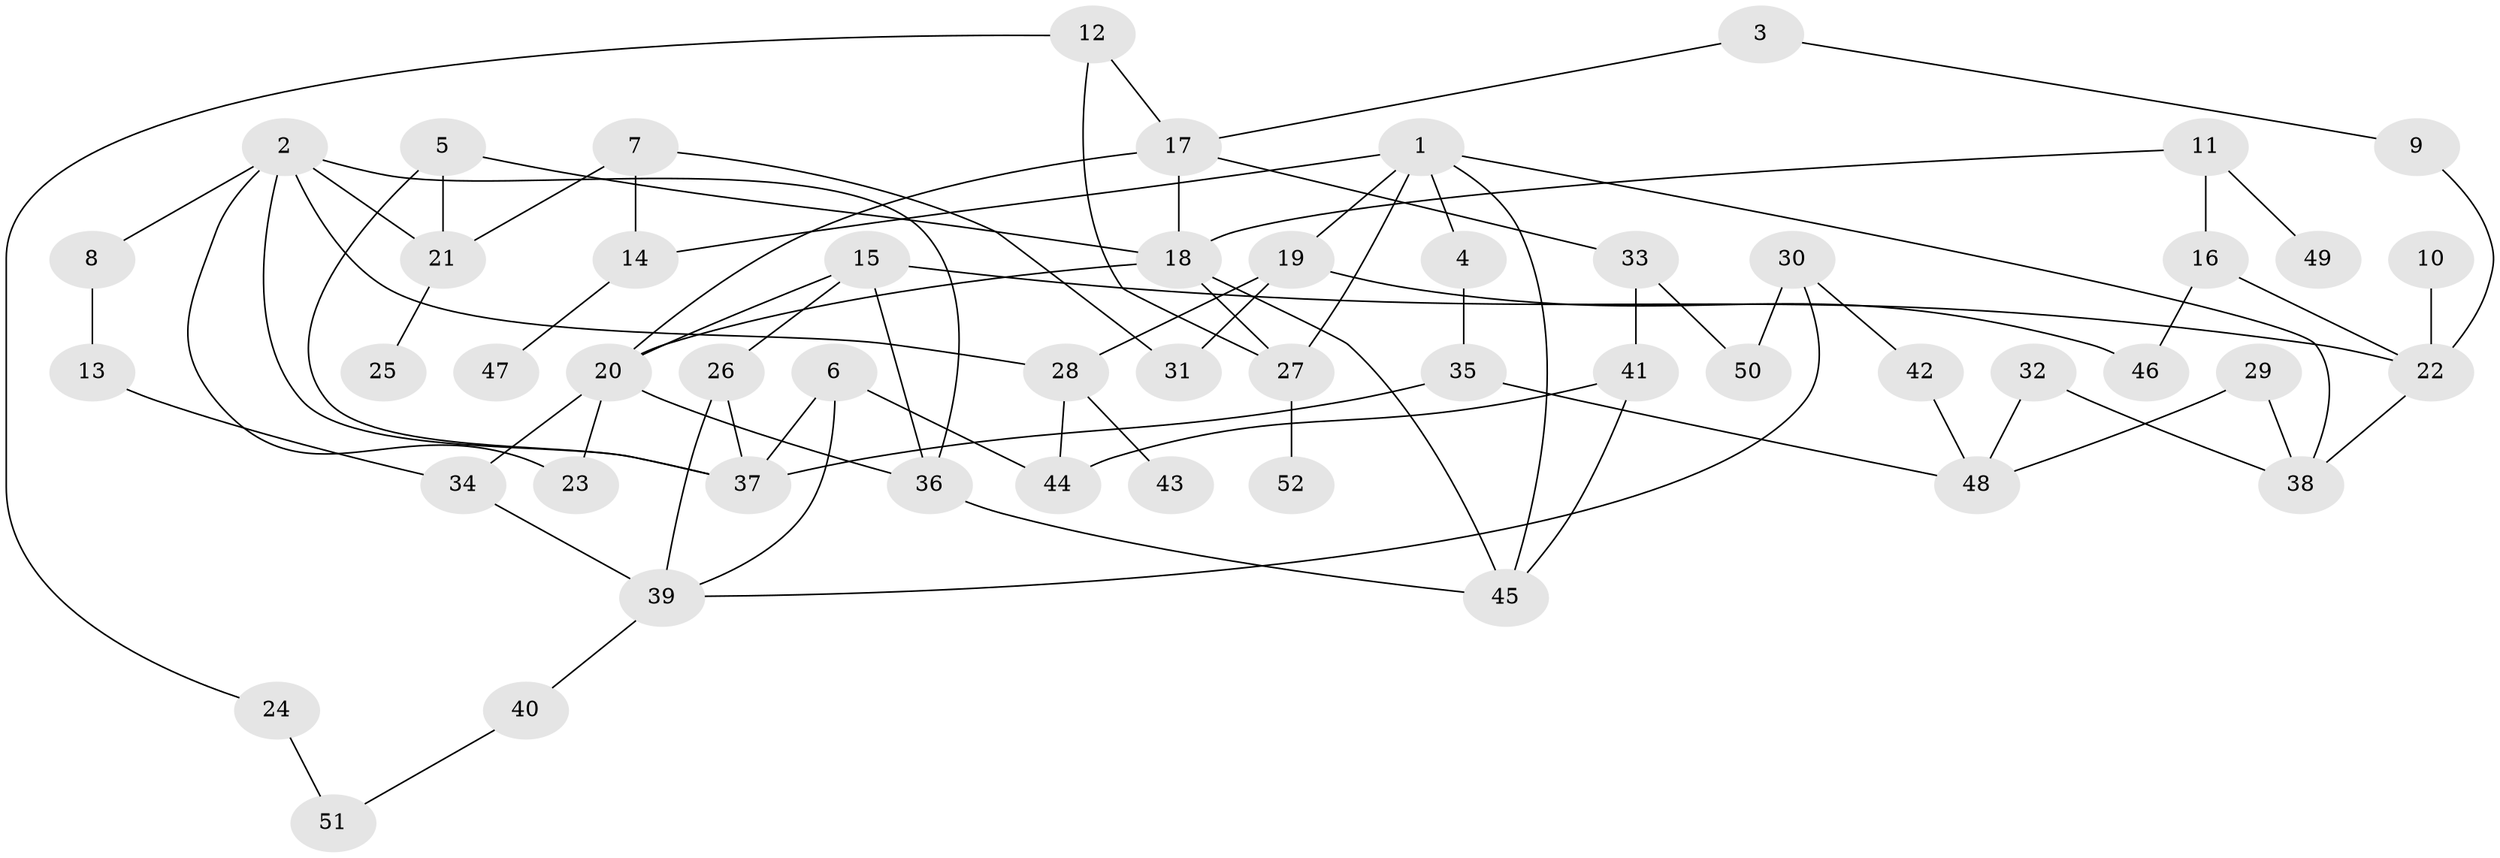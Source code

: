 // original degree distribution, {6: 0.019417475728155338, 5: 0.05825242718446602, 8: 0.009708737864077669, 4: 0.11650485436893204, 3: 0.1941747572815534, 1: 0.2912621359223301, 7: 0.019417475728155338, 2: 0.2912621359223301}
// Generated by graph-tools (version 1.1) at 2025/35/03/04/25 23:35:58]
// undirected, 52 vertices, 79 edges
graph export_dot {
  node [color=gray90,style=filled];
  1;
  2;
  3;
  4;
  5;
  6;
  7;
  8;
  9;
  10;
  11;
  12;
  13;
  14;
  15;
  16;
  17;
  18;
  19;
  20;
  21;
  22;
  23;
  24;
  25;
  26;
  27;
  28;
  29;
  30;
  31;
  32;
  33;
  34;
  35;
  36;
  37;
  38;
  39;
  40;
  41;
  42;
  43;
  44;
  45;
  46;
  47;
  48;
  49;
  50;
  51;
  52;
  1 -- 4 [weight=1.0];
  1 -- 14 [weight=1.0];
  1 -- 19 [weight=1.0];
  1 -- 27 [weight=1.0];
  1 -- 38 [weight=1.0];
  1 -- 45 [weight=1.0];
  2 -- 8 [weight=1.0];
  2 -- 21 [weight=1.0];
  2 -- 23 [weight=1.0];
  2 -- 28 [weight=1.0];
  2 -- 36 [weight=1.0];
  2 -- 37 [weight=1.0];
  3 -- 9 [weight=1.0];
  3 -- 17 [weight=1.0];
  4 -- 35 [weight=1.0];
  5 -- 18 [weight=1.0];
  5 -- 21 [weight=1.0];
  5 -- 37 [weight=1.0];
  6 -- 37 [weight=1.0];
  6 -- 39 [weight=1.0];
  6 -- 44 [weight=1.0];
  7 -- 14 [weight=1.0];
  7 -- 21 [weight=1.0];
  7 -- 31 [weight=1.0];
  8 -- 13 [weight=1.0];
  9 -- 22 [weight=1.0];
  10 -- 22 [weight=1.0];
  11 -- 16 [weight=1.0];
  11 -- 18 [weight=1.0];
  11 -- 49 [weight=1.0];
  12 -- 17 [weight=1.0];
  12 -- 24 [weight=1.0];
  12 -- 27 [weight=1.0];
  13 -- 34 [weight=1.0];
  14 -- 47 [weight=1.0];
  15 -- 20 [weight=1.0];
  15 -- 22 [weight=1.0];
  15 -- 26 [weight=1.0];
  15 -- 36 [weight=1.0];
  16 -- 22 [weight=1.0];
  16 -- 46 [weight=1.0];
  17 -- 18 [weight=1.0];
  17 -- 20 [weight=1.0];
  17 -- 33 [weight=1.0];
  18 -- 20 [weight=1.0];
  18 -- 27 [weight=1.0];
  18 -- 45 [weight=1.0];
  19 -- 28 [weight=1.0];
  19 -- 31 [weight=1.0];
  19 -- 46 [weight=1.0];
  20 -- 23 [weight=1.0];
  20 -- 34 [weight=1.0];
  20 -- 36 [weight=1.0];
  21 -- 25 [weight=1.0];
  22 -- 38 [weight=1.0];
  24 -- 51 [weight=1.0];
  26 -- 37 [weight=1.0];
  26 -- 39 [weight=1.0];
  27 -- 52 [weight=1.0];
  28 -- 43 [weight=1.0];
  28 -- 44 [weight=1.0];
  29 -- 38 [weight=1.0];
  29 -- 48 [weight=1.0];
  30 -- 39 [weight=1.0];
  30 -- 42 [weight=1.0];
  30 -- 50 [weight=2.0];
  32 -- 38 [weight=1.0];
  32 -- 48 [weight=1.0];
  33 -- 41 [weight=1.0];
  33 -- 50 [weight=1.0];
  34 -- 39 [weight=1.0];
  35 -- 37 [weight=1.0];
  35 -- 48 [weight=1.0];
  36 -- 45 [weight=1.0];
  39 -- 40 [weight=1.0];
  40 -- 51 [weight=1.0];
  41 -- 44 [weight=1.0];
  41 -- 45 [weight=1.0];
  42 -- 48 [weight=1.0];
}
